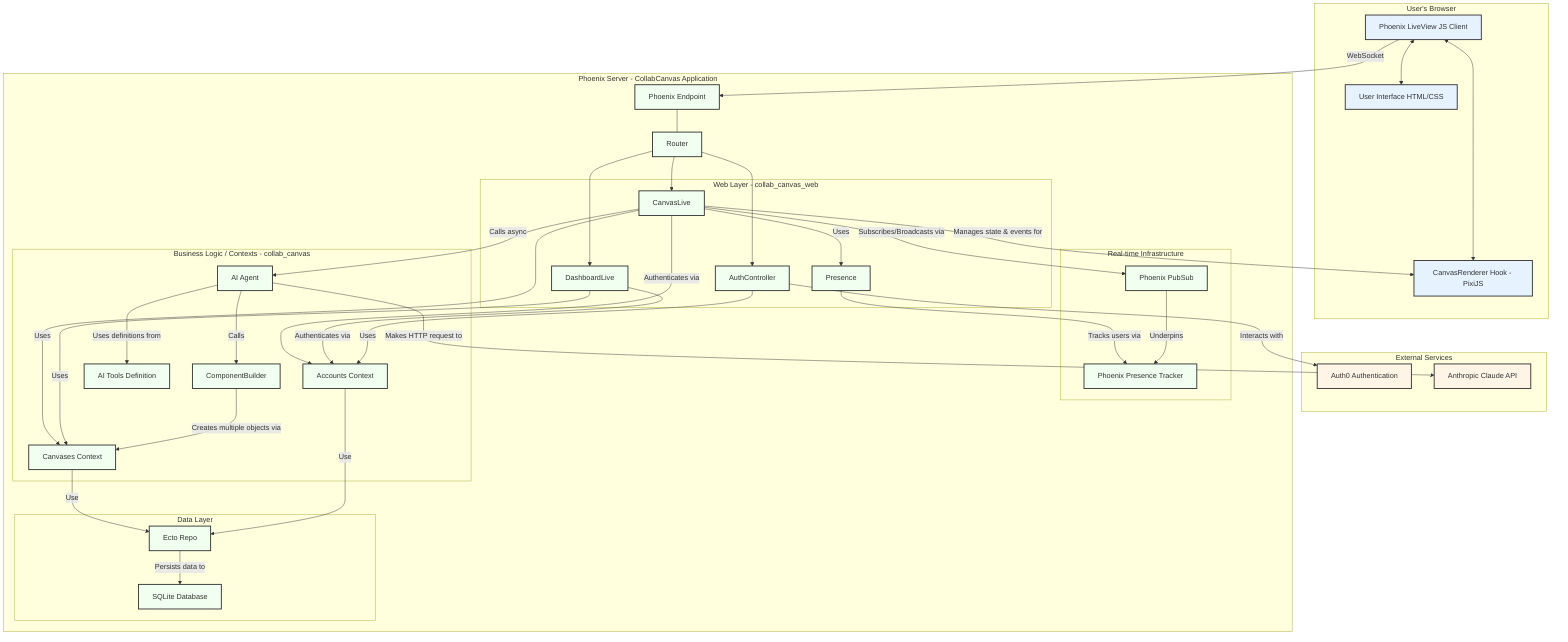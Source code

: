 graph TD
    subgraph "User's Browser"
        A1[Phoenix LiveView JS Client]
        A2["CanvasRenderer Hook - PixiJS"]
        A3[User Interface HTML/CSS]
        A1 <--> A2
        A1 <--> A3
    end
    subgraph "External Services"
        C1[Auth0 Authentication]
        C2[Anthropic Claude API]
    end
    subgraph "Phoenix Server - CollabCanvas Application"
        B1[Phoenix Endpoint]
        B2[Router]
        subgraph "Web Layer - collab_canvas_web"
            B3[CanvasLive]
            B4[DashboardLive]
            B5[AuthController]
            B6[Presence]
        end
        subgraph "Real-time Infrastructure"
            B7[Phoenix PubSub]
            B8[Phoenix Presence Tracker]
        end
        subgraph "Business Logic / Contexts - collab_canvas"
            B9[Accounts Context]
            B10[Canvases Context]
            B11[AI Agent]
            B12[ComponentBuilder]
            B13[AI Tools Definition]
        end
        subgraph "Data Layer"
            B14[Ecto Repo]
            B15[SQLite Database]
        end
        B1 --- B2
        A1 -- WebSocket --> B1
        B2 --> B3 & B4 & B5
        %% LiveView Interactions
        B3 -- Manages state & events for --> A2
        B3 & B4 -- Authenticates via --> B9
        %% Real-time Flow
        B3 -- Subscribes/Broadcasts via --> B7
        B6 -- Tracks users via --> B8
        B7 -- Underpins --> B8
        B3 -- Uses --> B6
        %% Business Logic Interactions
        B3 & B4 -- Uses --> B10
        B5 -- Uses --> B9
        B10 & B9 -- Use --> B14
        %% AI Subsystem Flow
        B3 -- Calls async --> B11
        B11 -- Uses definitions from --> B13
        B11 -- Calls --> B12
        B12 -- Creates multiple objects via --> B10
        B11 -- Makes HTTP request to --> C2
        %% Data Persistence
        B14 -- Persists data to --> B15
        %% Authentication Flow
        B5 -- Interacts with --> C1
    end
    %% Style Definitions for Clarity
    classDef client fill:#e6f3ff,stroke:#333,stroke-width:2px;
    classDef server fill:#f0fff0,stroke:#333,stroke-width:2px;
    classDef external fill:#fff5e6,stroke:#333,stroke-width:2px;
    class A1,A2,A3 client;
    class B1,B2,B3,B4,B5,B6,B7,B8,B9,B10,B11,B12,B13,B14,B15 server;
    class C1,C2 external;